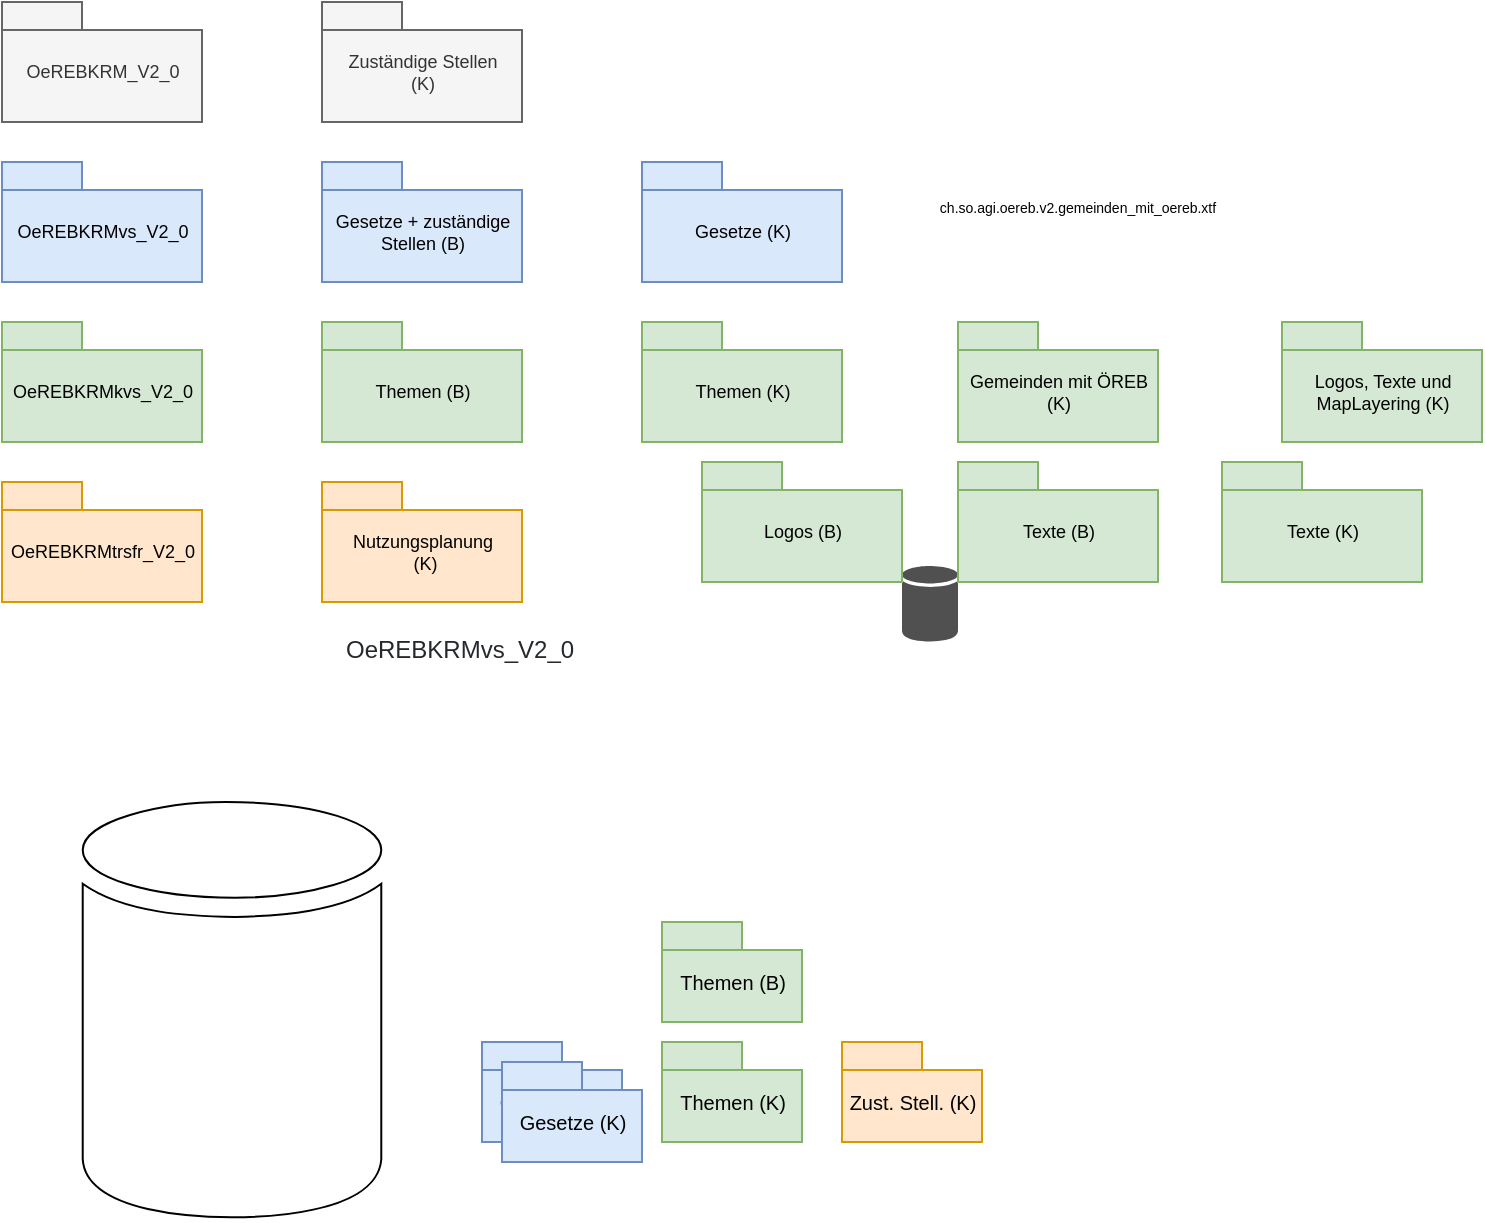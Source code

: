 <mxfile version="13.4.9" type="device"><diagram id="mFC3GzOliVAtYJ2UA5bV" name="Page-1"><mxGraphModel dx="433" dy="281" grid="1" gridSize="10" guides="1" tooltips="1" connect="1" arrows="1" fold="1" page="1" pageScale="1" pageWidth="1169" pageHeight="827" math="0" shadow="0"><root><mxCell id="0"/><mxCell id="1" parent="0"/><mxCell id="oCcxDJhy-0rm29x3-PPW-4" value="" style="shadow=0;dashed=0;html=1;strokeColor=none;fillColor=#505050;labelPosition=center;verticalLabelPosition=bottom;verticalAlign=top;outlineConnect=0;align=center;shape=mxgraph.office.databases.database;" vertex="1" parent="1"><mxGeometry x="490" y="322" width="28" height="38" as="geometry"/></mxCell><mxCell id="oCcxDJhy-0rm29x3-PPW-5" value="" style="shadow=0;dashed=0;html=1;labelPosition=center;verticalLabelPosition=bottom;verticalAlign=top;outlineConnect=0;align=center;shape=mxgraph.office.databases.database;" vertex="1" parent="1"><mxGeometry x="80.36" y="440" width="149.28" height="209" as="geometry"/></mxCell><mxCell id="oCcxDJhy-0rm29x3-PPW-9" value="Gesetze (K)" style="shape=folder;fontStyle=0;spacingTop=10;tabWidth=40;tabHeight=14;tabPosition=left;html=1;fillColor=#dae8fc;strokeColor=#6c8ebf;fontSize=10;" vertex="1" parent="1"><mxGeometry x="280" y="560" width="70" height="50" as="geometry"/></mxCell><mxCell id="oCcxDJhy-0rm29x3-PPW-10" value="Themen (B)" style="shape=folder;fontStyle=0;spacingTop=10;tabWidth=40;tabHeight=14;tabPosition=left;html=1;fillColor=#d5e8d4;strokeColor=#82b366;fontSize=10;" vertex="1" parent="1"><mxGeometry x="370" y="500" width="70" height="50" as="geometry"/></mxCell><mxCell id="oCcxDJhy-0rm29x3-PPW-11" value="Themen (K)" style="shape=folder;fontStyle=0;spacingTop=10;tabWidth=40;tabHeight=14;tabPosition=left;html=1;fillColor=#d5e8d4;strokeColor=#82b366;fontSize=10;" vertex="1" parent="1"><mxGeometry x="370" y="560" width="70" height="50" as="geometry"/></mxCell><mxCell id="oCcxDJhy-0rm29x3-PPW-12" value="Zust. Stell. (K)" style="shape=folder;fontStyle=0;spacingTop=10;tabWidth=40;tabHeight=14;tabPosition=left;html=1;fillColor=#ffe6cc;strokeColor=#d79b00;fontSize=10;" vertex="1" parent="1"><mxGeometry x="460" y="560" width="70" height="50" as="geometry"/></mxCell><mxCell id="oCcxDJhy-0rm29x3-PPW-13" value="&lt;font style=&quot;font-size: 9px&quot;&gt;OeREBKRMvs_V2_0&lt;/font&gt;" style="shape=folder;fontStyle=0;spacingTop=10;tabWidth=40;tabHeight=14;tabPosition=left;html=1;fillColor=#dae8fc;strokeColor=#6c8ebf;fontSize=7;fontFamily=Helvetica;" vertex="1" parent="1"><mxGeometry x="40" y="120" width="100" height="60" as="geometry"/></mxCell><mxCell id="oCcxDJhy-0rm29x3-PPW-14" value="&lt;meta charset=&quot;utf-8&quot;&gt;&lt;span style=&quot;color: rgb(36, 41, 46); font-size: 12px; font-style: normal; font-weight: 400; letter-spacing: normal; text-indent: 0px; text-transform: none; word-spacing: 0px; background-color: rgb(255, 255, 255); display: inline; float: none;&quot;&gt;OeREBKRMvs_V2_0&lt;/span&gt;" style="text;whiteSpace=wrap;html=1;fontSize=10;" vertex="1" parent="1"><mxGeometry x="210" y="350" width="140" height="30" as="geometry"/></mxCell><mxCell id="oCcxDJhy-0rm29x3-PPW-15" value="&lt;font style=&quot;font-size: 9px&quot;&gt;OeREBKRMkvs_V2_0&lt;/font&gt;" style="shape=folder;fontStyle=0;spacingTop=10;tabWidth=40;tabHeight=14;tabPosition=left;html=1;fillColor=#d5e8d4;strokeColor=#82b366;fontSize=7;fontFamily=Helvetica;" vertex="1" parent="1"><mxGeometry x="40" y="200" width="100" height="60" as="geometry"/></mxCell><mxCell id="oCcxDJhy-0rm29x3-PPW-16" value="&lt;font style=&quot;font-size: 9px&quot;&gt;OeREBKRM_V2_0&lt;/font&gt;" style="shape=folder;fontStyle=0;spacingTop=10;tabWidth=40;tabHeight=14;tabPosition=left;html=1;fontSize=7;fontFamily=Helvetica;fillColor=#f5f5f5;strokeColor=#666666;fontColor=#333333;" vertex="1" parent="1"><mxGeometry x="40" y="40" width="100" height="60" as="geometry"/></mxCell><mxCell id="oCcxDJhy-0rm29x3-PPW-17" value="&lt;font style=&quot;font-size: 9px&quot;&gt;OeREBKRMtrsfr_V2_0&lt;/font&gt;" style="shape=folder;fontStyle=0;spacingTop=10;tabWidth=40;tabHeight=14;tabPosition=left;html=1;fillColor=#ffe6cc;strokeColor=#d79b00;fontSize=7;fontFamily=Helvetica;" vertex="1" parent="1"><mxGeometry x="40" y="280" width="100" height="60" as="geometry"/></mxCell><mxCell id="oCcxDJhy-0rm29x3-PPW-18" value="&lt;font style=&quot;font-size: 9px&quot;&gt;Gesetze + zuständige&lt;br&gt;Stellen (B)&lt;br&gt;&lt;/font&gt;" style="shape=folder;fontStyle=0;spacingTop=10;tabWidth=40;tabHeight=14;tabPosition=left;html=1;fillColor=#dae8fc;strokeColor=#6c8ebf;fontSize=7;fontFamily=Helvetica;" vertex="1" parent="1"><mxGeometry x="200" y="120" width="100" height="60" as="geometry"/></mxCell><mxCell id="oCcxDJhy-0rm29x3-PPW-19" value="Gesetze (K)" style="shape=folder;fontStyle=0;spacingTop=10;tabWidth=40;tabHeight=14;tabPosition=left;html=1;fillColor=#dae8fc;strokeColor=#6c8ebf;fontSize=10;" vertex="1" parent="1"><mxGeometry x="290" y="570" width="70" height="50" as="geometry"/></mxCell><mxCell id="oCcxDJhy-0rm29x3-PPW-20" value="&lt;font style=&quot;font-size: 9px&quot;&gt;Gesetze (K)&lt;br&gt;&lt;/font&gt;" style="shape=folder;fontStyle=0;spacingTop=10;tabWidth=40;tabHeight=14;tabPosition=left;html=1;fillColor=#dae8fc;strokeColor=#6c8ebf;fontSize=7;fontFamily=Helvetica;" vertex="1" parent="1"><mxGeometry x="360" y="120" width="100" height="60" as="geometry"/></mxCell><mxCell id="oCcxDJhy-0rm29x3-PPW-21" value="&lt;font style=&quot;font-size: 9px&quot;&gt;Themen (B)&lt;/font&gt;" style="shape=folder;fontStyle=0;spacingTop=10;tabWidth=40;tabHeight=14;tabPosition=left;html=1;fillColor=#d5e8d4;strokeColor=#82b366;fontSize=7;fontFamily=Helvetica;" vertex="1" parent="1"><mxGeometry x="200" y="200" width="100" height="60" as="geometry"/></mxCell><mxCell id="oCcxDJhy-0rm29x3-PPW-22" value="&lt;font style=&quot;font-size: 9px&quot;&gt;Themen (K)&lt;/font&gt;" style="shape=folder;fontStyle=0;spacingTop=10;tabWidth=40;tabHeight=14;tabPosition=left;html=1;fillColor=#d5e8d4;strokeColor=#82b366;fontSize=7;fontFamily=Helvetica;" vertex="1" parent="1"><mxGeometry x="360" y="200" width="100" height="60" as="geometry"/></mxCell><mxCell id="oCcxDJhy-0rm29x3-PPW-23" value="&lt;font style=&quot;font-size: 9px&quot;&gt;Gemeinden mit ÖREB&lt;br&gt;(K)&lt;/font&gt;" style="shape=folder;fontStyle=0;spacingTop=10;tabWidth=40;tabHeight=14;tabPosition=left;html=1;fillColor=#d5e8d4;strokeColor=#82b366;fontSize=7;fontFamily=Helvetica;" vertex="1" parent="1"><mxGeometry x="518" y="200" width="100" height="60" as="geometry"/></mxCell><mxCell id="oCcxDJhy-0rm29x3-PPW-24" value="&lt;font style=&quot;font-size: 9px&quot;&gt;Logos, Texte und&lt;br&gt;MapLayering (K)&lt;/font&gt;" style="shape=folder;fontStyle=0;spacingTop=10;tabWidth=40;tabHeight=14;tabPosition=left;html=1;fillColor=#d5e8d4;strokeColor=#82b366;fontSize=7;fontFamily=Helvetica;" vertex="1" parent="1"><mxGeometry x="680" y="200" width="100" height="60" as="geometry"/></mxCell><mxCell id="oCcxDJhy-0rm29x3-PPW-26" value="&lt;font style=&quot;font-size: 9px&quot;&gt;Zuständige Stellen&lt;br&gt;(K)&lt;br&gt;&lt;/font&gt;" style="shape=folder;fontStyle=0;spacingTop=10;tabWidth=40;tabHeight=14;tabPosition=left;html=1;fontSize=7;fontFamily=Helvetica;fillColor=#f5f5f5;strokeColor=#666666;fontColor=#333333;" vertex="1" parent="1"><mxGeometry x="200" y="40" width="100" height="60" as="geometry"/></mxCell><mxCell id="oCcxDJhy-0rm29x3-PPW-27" value="&lt;font style=&quot;font-size: 9px&quot;&gt;Nutzungsplanung&lt;br&gt;&amp;nbsp;(K)&lt;/font&gt;" style="shape=folder;fontStyle=0;spacingTop=10;tabWidth=40;tabHeight=14;tabPosition=left;html=1;fillColor=#ffe6cc;strokeColor=#d79b00;fontSize=7;fontFamily=Helvetica;" vertex="1" parent="1"><mxGeometry x="200" y="280" width="100" height="60" as="geometry"/></mxCell><mxCell id="oCcxDJhy-0rm29x3-PPW-28" value="&lt;font style=&quot;font-size: 9px&quot;&gt;Logos (B)&lt;/font&gt;" style="shape=folder;fontStyle=0;spacingTop=10;tabWidth=40;tabHeight=14;tabPosition=left;html=1;fillColor=#d5e8d4;strokeColor=#82b366;fontSize=7;fontFamily=Helvetica;" vertex="1" parent="1"><mxGeometry x="390" y="270" width="100" height="60" as="geometry"/></mxCell><mxCell id="oCcxDJhy-0rm29x3-PPW-29" value="&lt;font style=&quot;font-size: 9px&quot;&gt;Texte (B)&lt;/font&gt;" style="shape=folder;fontStyle=0;spacingTop=10;tabWidth=40;tabHeight=14;tabPosition=left;html=1;fillColor=#d5e8d4;strokeColor=#82b366;fontSize=7;fontFamily=Helvetica;" vertex="1" parent="1"><mxGeometry x="518" y="270" width="100" height="60" as="geometry"/></mxCell><mxCell id="oCcxDJhy-0rm29x3-PPW-30" value="&lt;font style=&quot;font-size: 9px&quot;&gt;Texte (K)&lt;/font&gt;" style="shape=folder;fontStyle=0;spacingTop=10;tabWidth=40;tabHeight=14;tabPosition=left;html=1;fillColor=#d5e8d4;strokeColor=#82b366;fontSize=7;fontFamily=Helvetica;" vertex="1" parent="1"><mxGeometry x="650" y="270" width="100" height="60" as="geometry"/></mxCell><mxCell id="oCcxDJhy-0rm29x3-PPW-32" value="ch.so.agi.oereb.v2.gemeinden_mit_oereb.xtf" style="text;align=center;fontStyle=0;verticalAlign=middle;spacingLeft=3;spacingRight=3;strokeColor=none;rotatable=0;points=[[0,0.5],[1,0.5]];portConstraint=eastwest;fontFamily=Helvetica;fontSize=7;" vertex="1" parent="1"><mxGeometry x="538" y="130" width="80" height="26" as="geometry"/></mxCell></root></mxGraphModel></diagram></mxfile>